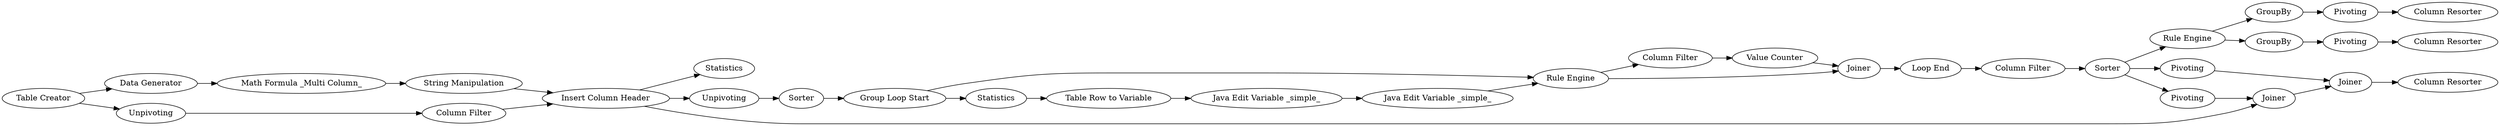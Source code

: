 digraph {
	"3199328257435077966_2291" [label=Statistics]
	"3199328257435077966_2289" [label="Java Edit Variable _simple_"]
	"3199328257435077966_2252" [label="Group Loop Start"]
	"3199328257435077966_2256" [label=Joiner]
	"3199328257435077966_2290" [label="Rule Engine"]
	"3199328257435077966_2270" [label="Column Resorter"]
	"3199328257435077966_2282" [label=Pivoting]
	"3199328257435077966_2262" [label=Sorter]
	"3199328257435077966_2292" [label="Column Resorter"]
	"3199328257435077966_2265" [label=GroupBy]
	"3199328257435077966_2260" [label=Sorter]
	"-3762384123799334794_2275" [label="Math Formula _Multi Column_"]
	"3199328257435077966_2281" [label=Pivoting]
	"-3762384123799334794_157" [label="Data Generator"]
	"3199328257435077966_2266" [label=Pivoting]
	"-3762384123799334794_2278" [label="String Manipulation"]
	"-3762384123799334794_2276" [label="Insert Column Header"]
	"3199328257435077966_17" [label=Unpivoting]
	"3199328257435077966_2267" [label=GroupBy]
	"3199328257435077966_2254" [label="Column Filter"]
	"3199328257435077966_2286" [label=Statistics]
	"-3762384123799334794_2279" [label="Column Filter"]
	"3199328257435077966_2283" [label=Joiner]
	"3199328257435077966_2259" [label="Loop End"]
	"3199328257435077966_1487" [label="Java Edit Variable _simple_"]
	"3199328257435077966_2268" [label=Pivoting]
	"-3762384123799334794_2272" [label="Table Creator"]
	"3199328257435077966_2263" [label="Rule Engine"]
	"3199328257435077966_2255" [label="Value Counter"]
	"3199328257435077966_2269" [label="Column Resorter"]
	"3199328257435077966_2287" [label="Table Row to Variable"]
	"-3762384123799334794_2273" [label=Unpivoting]
	"3199328257435077966_2284" [label=Joiner]
	"3199328257435077966_2264" [label="Column Filter"]
	"3199328257435077966_2282" -> "3199328257435077966_2283"
	"3199328257435077966_2259" -> "3199328257435077966_2264"
	"-3762384123799334794_157" -> "-3762384123799334794_2275"
	"-3762384123799334794_2278" -> "-3762384123799334794_2276"
	"-3762384123799334794_2275" -> "-3762384123799334794_2278"
	"3199328257435077966_2262" -> "3199328257435077966_2263"
	"3199328257435077966_2264" -> "3199328257435077966_2262"
	"3199328257435077966_2263" -> "3199328257435077966_2265"
	"3199328257435077966_2260" -> "3199328257435077966_2252"
	"3199328257435077966_2265" -> "3199328257435077966_2266"
	"3199328257435077966_2290" -> "3199328257435077966_2256"
	"3199328257435077966_2262" -> "3199328257435077966_2281"
	"3199328257435077966_2266" -> "3199328257435077966_2269"
	"3199328257435077966_2256" -> "3199328257435077966_2259"
	"3199328257435077966_2284" -> "3199328257435077966_2292"
	"3199328257435077966_2268" -> "3199328257435077966_2270"
	"3199328257435077966_2252" -> "3199328257435077966_2290"
	"3199328257435077966_2262" -> "3199328257435077966_2282"
	"3199328257435077966_2281" -> "3199328257435077966_2284"
	"3199328257435077966_2267" -> "3199328257435077966_2268"
	"3199328257435077966_2289" -> "3199328257435077966_2290"
	"3199328257435077966_2286" -> "3199328257435077966_2287"
	"3199328257435077966_17" -> "3199328257435077966_2260"
	"3199328257435077966_2283" -> "3199328257435077966_2284"
	"3199328257435077966_2287" -> "3199328257435077966_1487"
	"3199328257435077966_2255" -> "3199328257435077966_2256"
	"-3762384123799334794_2276" -> "3199328257435077966_2291"
	"-3762384123799334794_2279" -> "-3762384123799334794_2276"
	"-3762384123799334794_2276" -> "3199328257435077966_17"
	"3199328257435077966_2263" -> "3199328257435077966_2267"
	"3199328257435077966_1487" -> "3199328257435077966_2289"
	"3199328257435077966_2290" -> "3199328257435077966_2254"
	"-3762384123799334794_2273" -> "-3762384123799334794_2279"
	"-3762384123799334794_2276" -> "3199328257435077966_2283"
	"3199328257435077966_2254" -> "3199328257435077966_2255"
	"-3762384123799334794_2272" -> "-3762384123799334794_2273"
	"3199328257435077966_2252" -> "3199328257435077966_2286"
	"-3762384123799334794_2272" -> "-3762384123799334794_157"
	rankdir=LR
}
